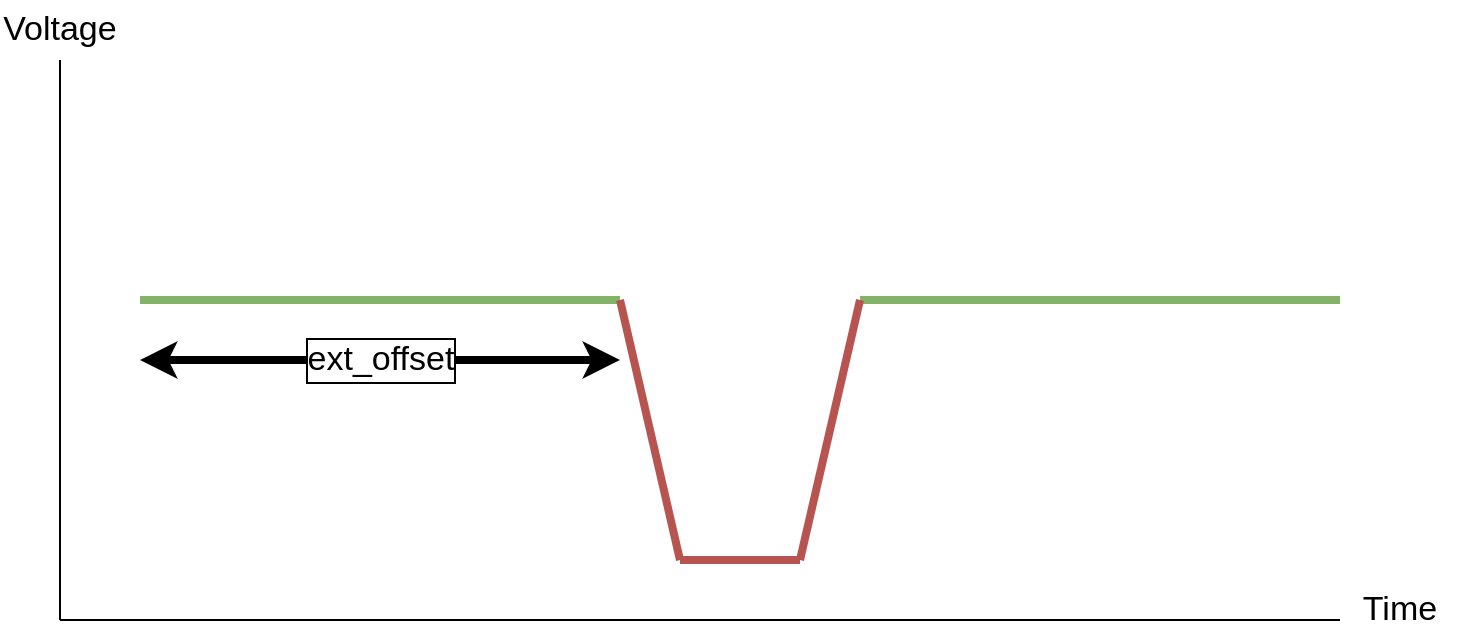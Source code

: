 <mxfile version="16.5.1" type="device"><diagram id="RfEe048LQQ3nEjvJ5gG3" name="Page-1"><mxGraphModel dx="918" dy="854" grid="1" gridSize="10" guides="1" tooltips="1" connect="1" arrows="1" fold="1" page="1" pageScale="1" pageWidth="850" pageHeight="1100" math="0" shadow="0"><root><mxCell id="0"/><mxCell id="1" parent="0"/><mxCell id="YwBQAMlefzFyEocAlyO3-1" value="" style="endArrow=none;html=1;rounded=0;" edge="1" parent="1"><mxGeometry width="50" height="50" relative="1" as="geometry"><mxPoint x="80" y="320" as="sourcePoint"/><mxPoint x="80" y="40" as="targetPoint"/></mxGeometry></mxCell><mxCell id="YwBQAMlefzFyEocAlyO3-2" value="" style="endArrow=none;html=1;rounded=0;" edge="1" parent="1"><mxGeometry width="50" height="50" relative="1" as="geometry"><mxPoint x="80" y="320" as="sourcePoint"/><mxPoint x="720" y="320" as="targetPoint"/></mxGeometry></mxCell><mxCell id="YwBQAMlefzFyEocAlyO3-4" value="" style="endArrow=none;html=1;rounded=0;fillColor=#d5e8d4;strokeColor=#82b366;strokeWidth=4;" edge="1" parent="1"><mxGeometry width="50" height="50" relative="1" as="geometry"><mxPoint x="120" y="160" as="sourcePoint"/><mxPoint x="360" y="160" as="targetPoint"/></mxGeometry></mxCell><mxCell id="YwBQAMlefzFyEocAlyO3-5" value="" style="endArrow=none;html=1;rounded=0;fillColor=#d5e8d4;strokeColor=#82b366;strokeWidth=4;" edge="1" parent="1"><mxGeometry width="50" height="50" relative="1" as="geometry"><mxPoint x="480" y="160" as="sourcePoint"/><mxPoint x="720" y="160" as="targetPoint"/></mxGeometry></mxCell><mxCell id="YwBQAMlefzFyEocAlyO3-6" value="" style="endArrow=none;html=1;rounded=0;fillColor=#f8cecc;strokeColor=#b85450;strokeWidth=4;" edge="1" parent="1"><mxGeometry width="50" height="50" relative="1" as="geometry"><mxPoint x="360" y="160" as="sourcePoint"/><mxPoint x="390" y="290" as="targetPoint"/></mxGeometry></mxCell><mxCell id="YwBQAMlefzFyEocAlyO3-7" value="" style="endArrow=none;html=1;rounded=0;fillColor=#f8cecc;strokeColor=#b85450;strokeWidth=4;" edge="1" parent="1"><mxGeometry width="50" height="50" relative="1" as="geometry"><mxPoint x="480" y="160" as="sourcePoint"/><mxPoint x="450" y="290" as="targetPoint"/></mxGeometry></mxCell><mxCell id="YwBQAMlefzFyEocAlyO3-8" value="" style="endArrow=none;html=1;rounded=0;fillColor=#f8cecc;strokeColor=#b85450;strokeWidth=4;" edge="1" parent="1"><mxGeometry width="50" height="50" relative="1" as="geometry"><mxPoint x="450" y="290" as="sourcePoint"/><mxPoint x="390" y="290" as="targetPoint"/></mxGeometry></mxCell><mxCell id="YwBQAMlefzFyEocAlyO3-9" value="" style="endArrow=classic;startArrow=classic;html=1;rounded=0;strokeWidth=4;" edge="1" parent="1"><mxGeometry width="50" height="50" relative="1" as="geometry"><mxPoint x="120" y="190" as="sourcePoint"/><mxPoint x="360" y="190" as="targetPoint"/></mxGeometry></mxCell><mxCell id="YwBQAMlefzFyEocAlyO3-10" value="ext_offset" style="edgeLabel;align=center;verticalAlign=middle;resizable=0;points=[];fontSize=17;labelBorderColor=default;spacingTop=0;spacingLeft=2;spacingRight=2;spacing=0;html=1;" vertex="1" connectable="0" parent="YwBQAMlefzFyEocAlyO3-9"><mxGeometry x="0.2" relative="1" as="geometry"><mxPoint x="-24" as="offset"/></mxGeometry></mxCell><mxCell id="YwBQAMlefzFyEocAlyO3-11" value="Time&lt;br&gt;" style="text;html=1;strokeColor=none;fillColor=none;align=center;verticalAlign=middle;whiteSpace=wrap;rounded=0;labelBorderColor=none;fontSize=17;" vertex="1" parent="1"><mxGeometry x="720" y="300" width="60" height="30" as="geometry"/></mxCell><mxCell id="YwBQAMlefzFyEocAlyO3-12" value="Voltage" style="text;html=1;strokeColor=none;fillColor=none;align=center;verticalAlign=middle;whiteSpace=wrap;rounded=0;labelBorderColor=none;fontSize=17;" vertex="1" parent="1"><mxGeometry x="50" y="10" width="60" height="30" as="geometry"/></mxCell></root></mxGraphModel></diagram></mxfile>